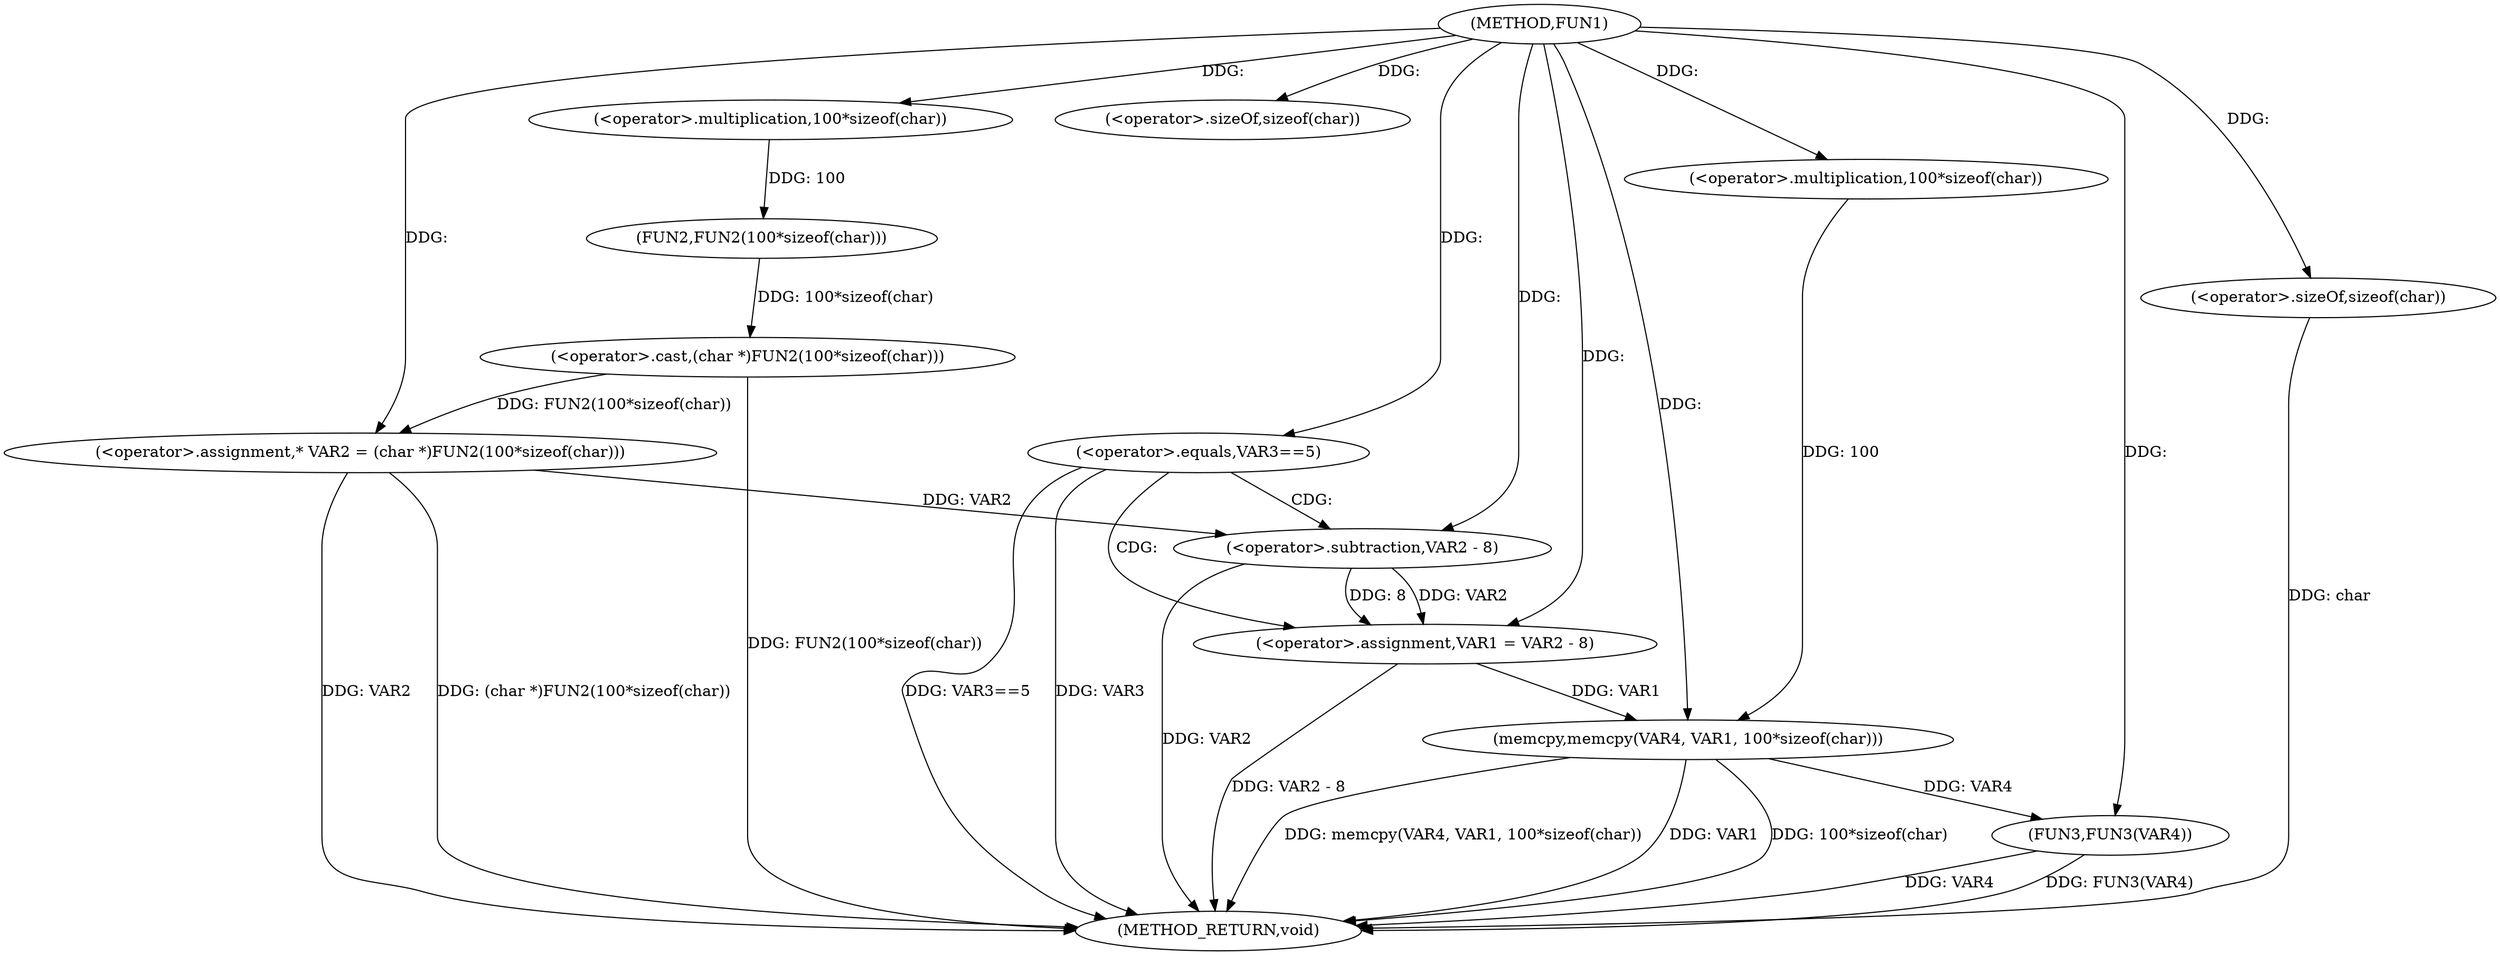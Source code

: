 digraph FUN1 {  
"1000100" [label = "(METHOD,FUN1)" ]
"1000134" [label = "(METHOD_RETURN,void)" ]
"1000104" [label = "(<operator>.assignment,* VAR2 = (char *)FUN2(100*sizeof(char)))" ]
"1000106" [label = "(<operator>.cast,(char *)FUN2(100*sizeof(char)))" ]
"1000108" [label = "(FUN2,FUN2(100*sizeof(char)))" ]
"1000109" [label = "(<operator>.multiplication,100*sizeof(char))" ]
"1000111" [label = "(<operator>.sizeOf,sizeof(char))" ]
"1000114" [label = "(<operator>.equals,VAR3==5)" ]
"1000118" [label = "(<operator>.assignment,VAR1 = VAR2 - 8)" ]
"1000120" [label = "(<operator>.subtraction,VAR2 - 8)" ]
"1000125" [label = "(memcpy,memcpy(VAR4, VAR1, 100*sizeof(char)))" ]
"1000128" [label = "(<operator>.multiplication,100*sizeof(char))" ]
"1000130" [label = "(<operator>.sizeOf,sizeof(char))" ]
"1000132" [label = "(FUN3,FUN3(VAR4))" ]
  "1000125" -> "1000134"  [ label = "DDG: memcpy(VAR4, VAR1, 100*sizeof(char))"] 
  "1000106" -> "1000134"  [ label = "DDG: FUN2(100*sizeof(char))"] 
  "1000104" -> "1000134"  [ label = "DDG: VAR2"] 
  "1000114" -> "1000134"  [ label = "DDG: VAR3==5"] 
  "1000132" -> "1000134"  [ label = "DDG: FUN3(VAR4)"] 
  "1000125" -> "1000134"  [ label = "DDG: VAR1"] 
  "1000132" -> "1000134"  [ label = "DDG: VAR4"] 
  "1000118" -> "1000134"  [ label = "DDG: VAR2 - 8"] 
  "1000125" -> "1000134"  [ label = "DDG: 100*sizeof(char)"] 
  "1000104" -> "1000134"  [ label = "DDG: (char *)FUN2(100*sizeof(char))"] 
  "1000130" -> "1000134"  [ label = "DDG: char"] 
  "1000114" -> "1000134"  [ label = "DDG: VAR3"] 
  "1000120" -> "1000134"  [ label = "DDG: VAR2"] 
  "1000106" -> "1000104"  [ label = "DDG: FUN2(100*sizeof(char))"] 
  "1000100" -> "1000104"  [ label = "DDG: "] 
  "1000108" -> "1000106"  [ label = "DDG: 100*sizeof(char)"] 
  "1000109" -> "1000108"  [ label = "DDG: 100"] 
  "1000100" -> "1000109"  [ label = "DDG: "] 
  "1000100" -> "1000111"  [ label = "DDG: "] 
  "1000100" -> "1000114"  [ label = "DDG: "] 
  "1000120" -> "1000118"  [ label = "DDG: VAR2"] 
  "1000120" -> "1000118"  [ label = "DDG: 8"] 
  "1000100" -> "1000118"  [ label = "DDG: "] 
  "1000104" -> "1000120"  [ label = "DDG: VAR2"] 
  "1000100" -> "1000120"  [ label = "DDG: "] 
  "1000100" -> "1000125"  [ label = "DDG: "] 
  "1000118" -> "1000125"  [ label = "DDG: VAR1"] 
  "1000128" -> "1000125"  [ label = "DDG: 100"] 
  "1000100" -> "1000128"  [ label = "DDG: "] 
  "1000100" -> "1000130"  [ label = "DDG: "] 
  "1000125" -> "1000132"  [ label = "DDG: VAR4"] 
  "1000100" -> "1000132"  [ label = "DDG: "] 
  "1000114" -> "1000120"  [ label = "CDG: "] 
  "1000114" -> "1000118"  [ label = "CDG: "] 
}
